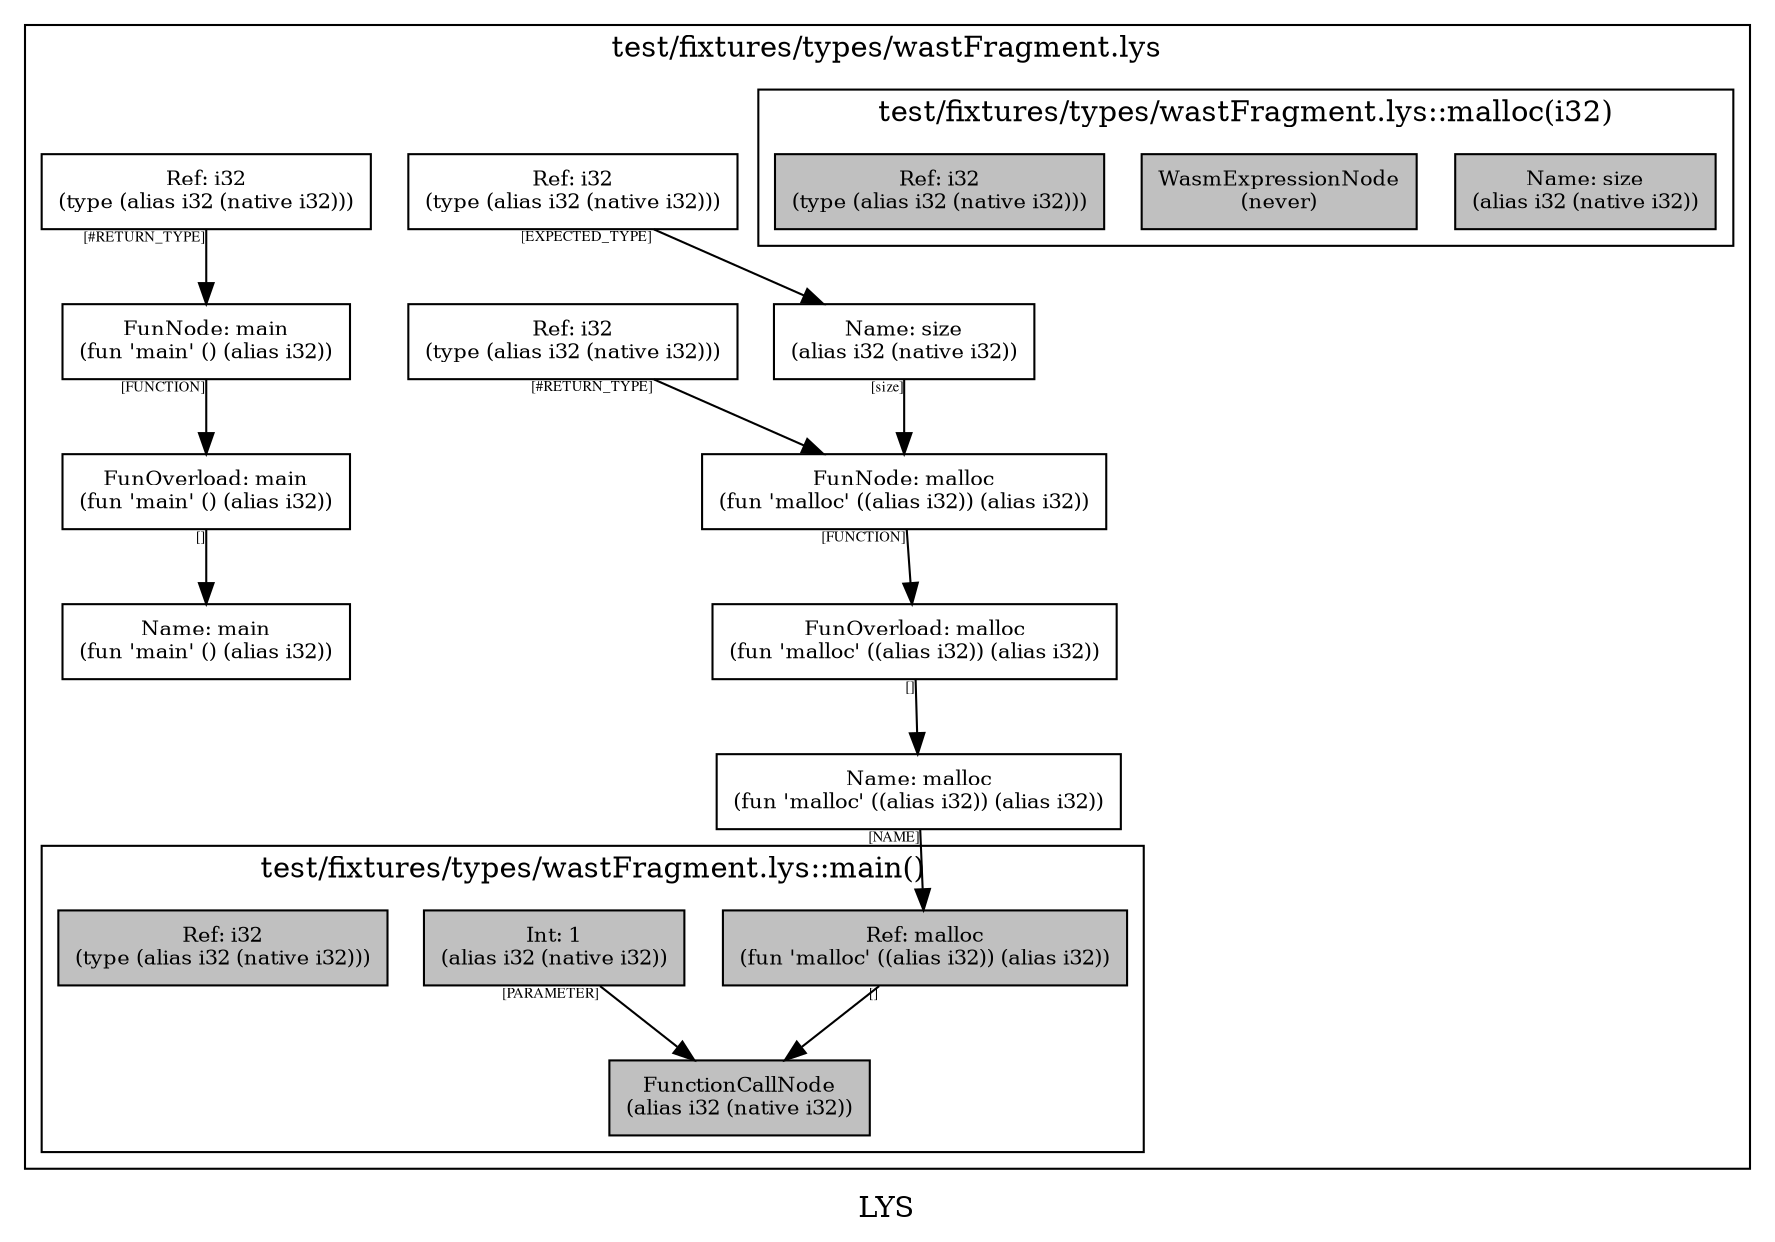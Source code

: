 digraph LYS {
  node [shape=box,fontsize=10];
  subgraph "cluster_test/fixtures/types/wastFragment.lys" {
    1 [label="FunOverload: malloc\n(fun 'malloc' ((alias i32)) (alias i32))", fillcolor=grey];
    2 [label="FunNode: malloc\n(fun 'malloc' ((alias i32)) (alias i32))", fillcolor=grey];
    3 [label="Ref: i32\n(type (alias i32 (native i32)))", fillcolor=grey];
    4 [label="Name: size\n(alias i32 (native i32))", fillcolor=grey];
    5 [label="Ref: i32\n(type (alias i32 (native i32)))", fillcolor=grey];
    6 [label="Name: malloc\n(fun 'malloc' ((alias i32)) (alias i32))", fillcolor=grey];
    7 [label="FunOverload: main\n(fun 'main' () (alias i32))", fillcolor=grey];
    8 [label="FunNode: main\n(fun 'main' () (alias i32))", fillcolor=grey];
    9 [label="Ref: i32\n(type (alias i32 (native i32)))", fillcolor=grey];
    10 [label="Name: main\n(fun 'main' () (alias i32))", fillcolor=grey];
    subgraph "cluster_test/fixtures/types/wastFragment.lys_0" { rankdir=TB;
      node [style=filled, fillcolor=grey];
      11 [label="Name: size\n(alias i32 (native i32))", fillcolor=grey];
      12 [label="WasmExpressionNode\n(never)", fillcolor=grey];
      13 [label="Ref: i32\n(type (alias i32 (native i32)))", fillcolor=grey];
      label="test/fixtures/types/wastFragment.lys::malloc(i32)";
    }
    subgraph "cluster_test/fixtures/types/wastFragment.lys_1" { rankdir=TB;
      node [style=filled, fillcolor=grey];
      14 [label="FunctionCallNode\n(alias i32 (native i32))", fillcolor=grey];
      15 [label="Ref: malloc\n(fun 'malloc' ((alias i32)) (alias i32))", fillcolor=grey];
      16 [label="Int: 1\n(alias i32 (native i32))", fillcolor=grey];
      17 [label="Ref: i32\n(type (alias i32 (native i32)))", fillcolor=grey];
      label="test/fixtures/types/wastFragment.lys::main()";
    }
    label="test/fixtures/types/wastFragment.lys";
  }
  1 -> 6[taillabel="[]" fontsize=7 fontname="times" color="black" ];
  2 -> 1[taillabel="[FUNCTION]" fontsize=7 fontname="times" color="black" ];
  3 -> 4[taillabel="[EXPECTED_TYPE]" fontsize=7 fontname="times" color="black" ];
  4 -> 2[taillabel="[size]" fontsize=7 fontname="times" color="black" ];
  5 -> 2[taillabel="[#RETURN_TYPE]" fontsize=7 fontname="times" color="black" ];
  6 -> 15[taillabel="[NAME]" fontsize=7 fontname="times" color="black" ];
  7 -> 10[taillabel="[]" fontsize=7 fontname="times" color="black" ];
  8 -> 7[taillabel="[FUNCTION]" fontsize=7 fontname="times" color="black" ];
  9 -> 8[taillabel="[#RETURN_TYPE]" fontsize=7 fontname="times" color="black" ];
  15 -> 14[taillabel="[]" fontsize=7 fontname="times" color="black" ];
  16 -> 14[taillabel="[PARAMETER]" fontsize=7 fontname="times" color="black" ];
  label="LYS";
}
